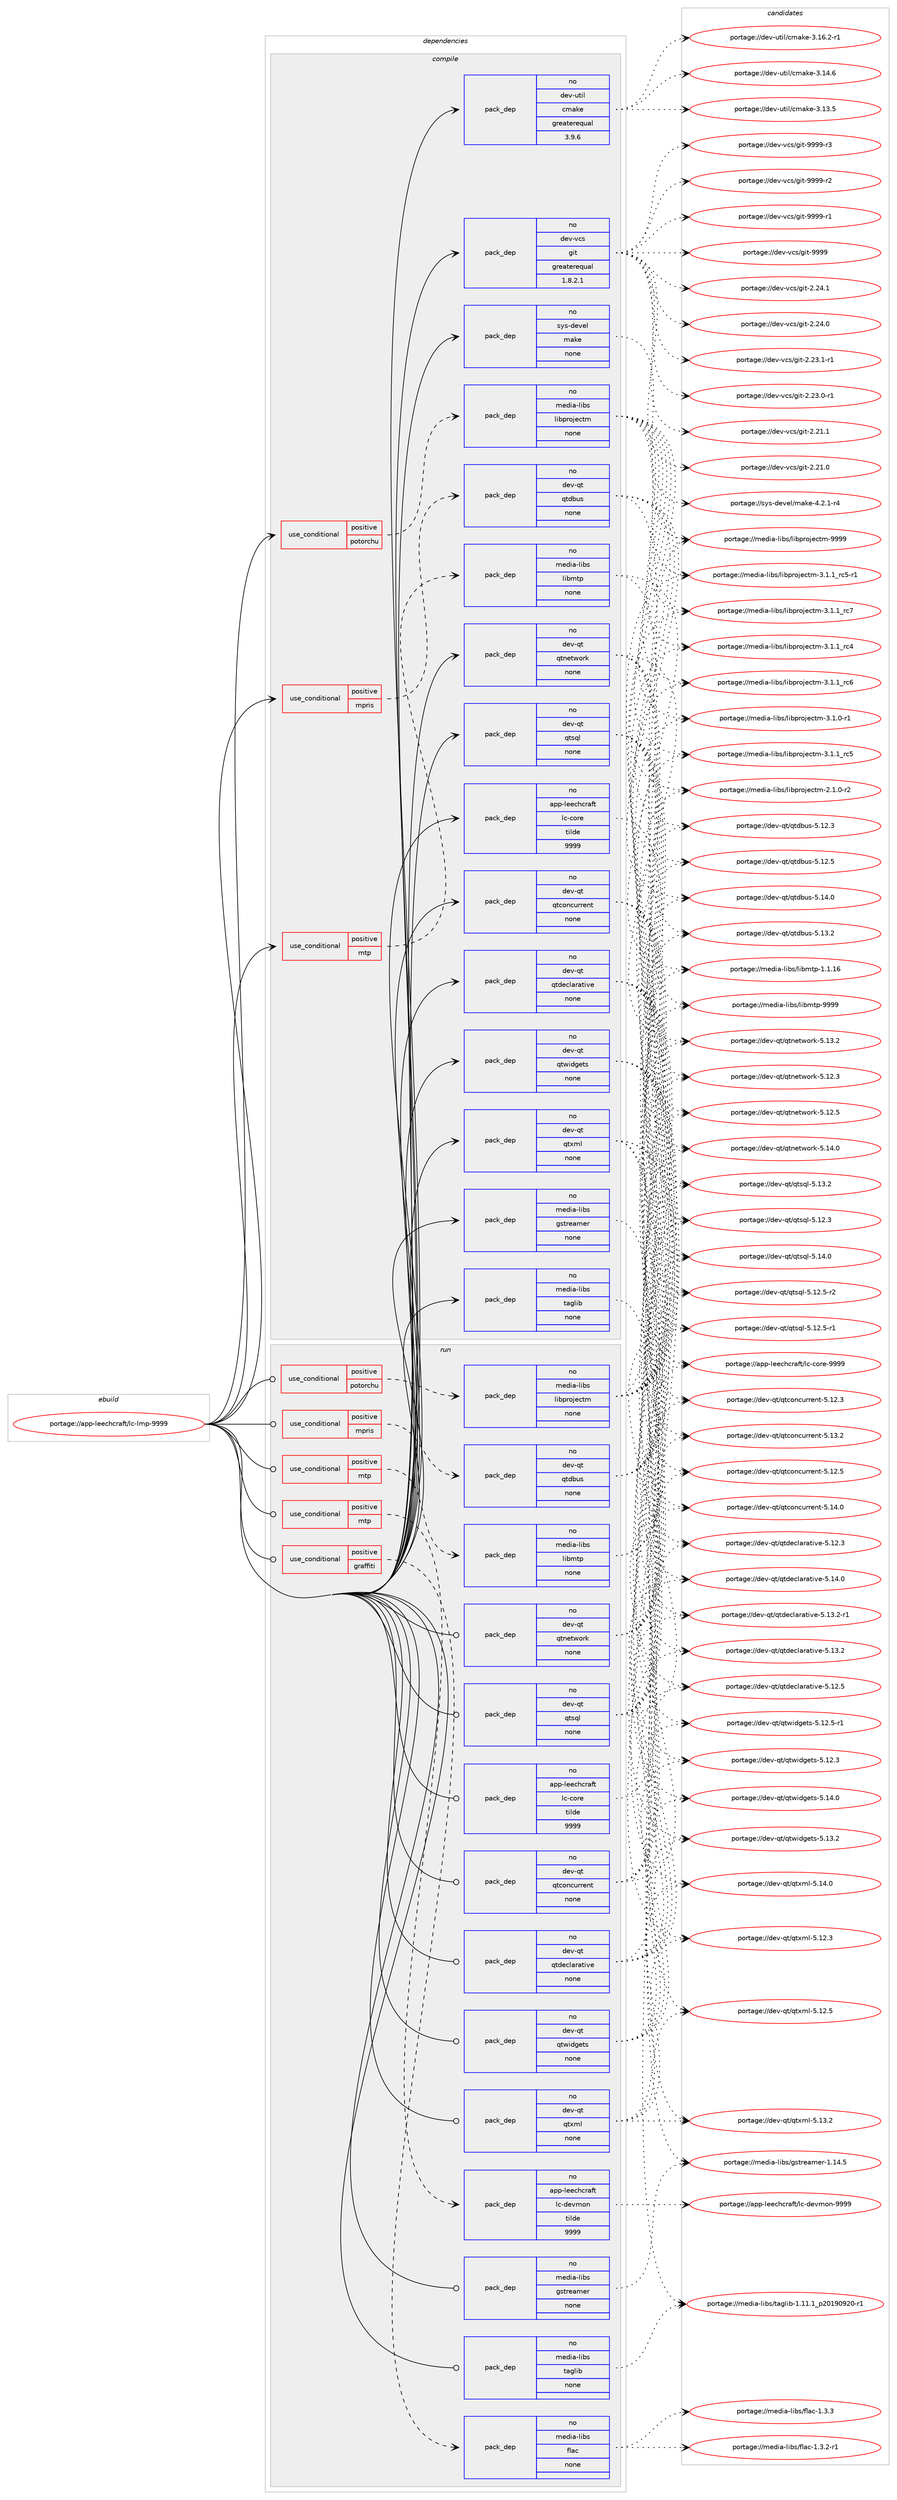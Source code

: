 digraph prolog {

# *************
# Graph options
# *************

newrank=true;
concentrate=true;
compound=true;
graph [rankdir=LR,fontname=Helvetica,fontsize=10,ranksep=1.5];#, ranksep=2.5, nodesep=0.2];
edge  [arrowhead=vee];
node  [fontname=Helvetica,fontsize=10];

# **********
# The ebuild
# **********

subgraph cluster_leftcol {
color=gray;
label=<<i>ebuild</i>>;
id [label="portage://app-leechcraft/lc-lmp-9999", color=red, width=4, href="../app-leechcraft/lc-lmp-9999.svg"];
}

# ****************
# The dependencies
# ****************

subgraph cluster_midcol {
color=gray;
label=<<i>dependencies</i>>;
subgraph cluster_compile {
fillcolor="#eeeeee";
style=filled;
label=<<i>compile</i>>;
subgraph cond144318 {
dependency615540 [label=<<TABLE BORDER="0" CELLBORDER="1" CELLSPACING="0" CELLPADDING="4"><TR><TD ROWSPAN="3" CELLPADDING="10">use_conditional</TD></TR><TR><TD>positive</TD></TR><TR><TD>mpris</TD></TR></TABLE>>, shape=none, color=red];
subgraph pack462990 {
dependency615541 [label=<<TABLE BORDER="0" CELLBORDER="1" CELLSPACING="0" CELLPADDING="4" WIDTH="220"><TR><TD ROWSPAN="6" CELLPADDING="30">pack_dep</TD></TR><TR><TD WIDTH="110">no</TD></TR><TR><TD>dev-qt</TD></TR><TR><TD>qtdbus</TD></TR><TR><TD>none</TD></TR><TR><TD></TD></TR></TABLE>>, shape=none, color=blue];
}
dependency615540:e -> dependency615541:w [weight=20,style="dashed",arrowhead="vee"];
}
id:e -> dependency615540:w [weight=20,style="solid",arrowhead="vee"];
subgraph cond144319 {
dependency615542 [label=<<TABLE BORDER="0" CELLBORDER="1" CELLSPACING="0" CELLPADDING="4"><TR><TD ROWSPAN="3" CELLPADDING="10">use_conditional</TD></TR><TR><TD>positive</TD></TR><TR><TD>mtp</TD></TR></TABLE>>, shape=none, color=red];
subgraph pack462991 {
dependency615543 [label=<<TABLE BORDER="0" CELLBORDER="1" CELLSPACING="0" CELLPADDING="4" WIDTH="220"><TR><TD ROWSPAN="6" CELLPADDING="30">pack_dep</TD></TR><TR><TD WIDTH="110">no</TD></TR><TR><TD>media-libs</TD></TR><TR><TD>libmtp</TD></TR><TR><TD>none</TD></TR><TR><TD></TD></TR></TABLE>>, shape=none, color=blue];
}
dependency615542:e -> dependency615543:w [weight=20,style="dashed",arrowhead="vee"];
}
id:e -> dependency615542:w [weight=20,style="solid",arrowhead="vee"];
subgraph cond144320 {
dependency615544 [label=<<TABLE BORDER="0" CELLBORDER="1" CELLSPACING="0" CELLPADDING="4"><TR><TD ROWSPAN="3" CELLPADDING="10">use_conditional</TD></TR><TR><TD>positive</TD></TR><TR><TD>potorchu</TD></TR></TABLE>>, shape=none, color=red];
subgraph pack462992 {
dependency615545 [label=<<TABLE BORDER="0" CELLBORDER="1" CELLSPACING="0" CELLPADDING="4" WIDTH="220"><TR><TD ROWSPAN="6" CELLPADDING="30">pack_dep</TD></TR><TR><TD WIDTH="110">no</TD></TR><TR><TD>media-libs</TD></TR><TR><TD>libprojectm</TD></TR><TR><TD>none</TD></TR><TR><TD></TD></TR></TABLE>>, shape=none, color=blue];
}
dependency615544:e -> dependency615545:w [weight=20,style="dashed",arrowhead="vee"];
}
id:e -> dependency615544:w [weight=20,style="solid",arrowhead="vee"];
subgraph pack462993 {
dependency615546 [label=<<TABLE BORDER="0" CELLBORDER="1" CELLSPACING="0" CELLPADDING="4" WIDTH="220"><TR><TD ROWSPAN="6" CELLPADDING="30">pack_dep</TD></TR><TR><TD WIDTH="110">no</TD></TR><TR><TD>app-leechcraft</TD></TR><TR><TD>lc-core</TD></TR><TR><TD>tilde</TD></TR><TR><TD>9999</TD></TR></TABLE>>, shape=none, color=blue];
}
id:e -> dependency615546:w [weight=20,style="solid",arrowhead="vee"];
subgraph pack462994 {
dependency615547 [label=<<TABLE BORDER="0" CELLBORDER="1" CELLSPACING="0" CELLPADDING="4" WIDTH="220"><TR><TD ROWSPAN="6" CELLPADDING="30">pack_dep</TD></TR><TR><TD WIDTH="110">no</TD></TR><TR><TD>dev-qt</TD></TR><TR><TD>qtconcurrent</TD></TR><TR><TD>none</TD></TR><TR><TD></TD></TR></TABLE>>, shape=none, color=blue];
}
id:e -> dependency615547:w [weight=20,style="solid",arrowhead="vee"];
subgraph pack462995 {
dependency615548 [label=<<TABLE BORDER="0" CELLBORDER="1" CELLSPACING="0" CELLPADDING="4" WIDTH="220"><TR><TD ROWSPAN="6" CELLPADDING="30">pack_dep</TD></TR><TR><TD WIDTH="110">no</TD></TR><TR><TD>dev-qt</TD></TR><TR><TD>qtdeclarative</TD></TR><TR><TD>none</TD></TR><TR><TD></TD></TR></TABLE>>, shape=none, color=blue];
}
id:e -> dependency615548:w [weight=20,style="solid",arrowhead="vee"];
subgraph pack462996 {
dependency615549 [label=<<TABLE BORDER="0" CELLBORDER="1" CELLSPACING="0" CELLPADDING="4" WIDTH="220"><TR><TD ROWSPAN="6" CELLPADDING="30">pack_dep</TD></TR><TR><TD WIDTH="110">no</TD></TR><TR><TD>dev-qt</TD></TR><TR><TD>qtnetwork</TD></TR><TR><TD>none</TD></TR><TR><TD></TD></TR></TABLE>>, shape=none, color=blue];
}
id:e -> dependency615549:w [weight=20,style="solid",arrowhead="vee"];
subgraph pack462997 {
dependency615550 [label=<<TABLE BORDER="0" CELLBORDER="1" CELLSPACING="0" CELLPADDING="4" WIDTH="220"><TR><TD ROWSPAN="6" CELLPADDING="30">pack_dep</TD></TR><TR><TD WIDTH="110">no</TD></TR><TR><TD>dev-qt</TD></TR><TR><TD>qtsql</TD></TR><TR><TD>none</TD></TR><TR><TD></TD></TR></TABLE>>, shape=none, color=blue];
}
id:e -> dependency615550:w [weight=20,style="solid",arrowhead="vee"];
subgraph pack462998 {
dependency615551 [label=<<TABLE BORDER="0" CELLBORDER="1" CELLSPACING="0" CELLPADDING="4" WIDTH="220"><TR><TD ROWSPAN="6" CELLPADDING="30">pack_dep</TD></TR><TR><TD WIDTH="110">no</TD></TR><TR><TD>dev-qt</TD></TR><TR><TD>qtwidgets</TD></TR><TR><TD>none</TD></TR><TR><TD></TD></TR></TABLE>>, shape=none, color=blue];
}
id:e -> dependency615551:w [weight=20,style="solid",arrowhead="vee"];
subgraph pack462999 {
dependency615552 [label=<<TABLE BORDER="0" CELLBORDER="1" CELLSPACING="0" CELLPADDING="4" WIDTH="220"><TR><TD ROWSPAN="6" CELLPADDING="30">pack_dep</TD></TR><TR><TD WIDTH="110">no</TD></TR><TR><TD>dev-qt</TD></TR><TR><TD>qtxml</TD></TR><TR><TD>none</TD></TR><TR><TD></TD></TR></TABLE>>, shape=none, color=blue];
}
id:e -> dependency615552:w [weight=20,style="solid",arrowhead="vee"];
subgraph pack463000 {
dependency615553 [label=<<TABLE BORDER="0" CELLBORDER="1" CELLSPACING="0" CELLPADDING="4" WIDTH="220"><TR><TD ROWSPAN="6" CELLPADDING="30">pack_dep</TD></TR><TR><TD WIDTH="110">no</TD></TR><TR><TD>dev-util</TD></TR><TR><TD>cmake</TD></TR><TR><TD>greaterequal</TD></TR><TR><TD>3.9.6</TD></TR></TABLE>>, shape=none, color=blue];
}
id:e -> dependency615553:w [weight=20,style="solid",arrowhead="vee"];
subgraph pack463001 {
dependency615554 [label=<<TABLE BORDER="0" CELLBORDER="1" CELLSPACING="0" CELLPADDING="4" WIDTH="220"><TR><TD ROWSPAN="6" CELLPADDING="30">pack_dep</TD></TR><TR><TD WIDTH="110">no</TD></TR><TR><TD>dev-vcs</TD></TR><TR><TD>git</TD></TR><TR><TD>greaterequal</TD></TR><TR><TD>1.8.2.1</TD></TR></TABLE>>, shape=none, color=blue];
}
id:e -> dependency615554:w [weight=20,style="solid",arrowhead="vee"];
subgraph pack463002 {
dependency615555 [label=<<TABLE BORDER="0" CELLBORDER="1" CELLSPACING="0" CELLPADDING="4" WIDTH="220"><TR><TD ROWSPAN="6" CELLPADDING="30">pack_dep</TD></TR><TR><TD WIDTH="110">no</TD></TR><TR><TD>media-libs</TD></TR><TR><TD>gstreamer</TD></TR><TR><TD>none</TD></TR><TR><TD></TD></TR></TABLE>>, shape=none, color=blue];
}
id:e -> dependency615555:w [weight=20,style="solid",arrowhead="vee"];
subgraph pack463003 {
dependency615556 [label=<<TABLE BORDER="0" CELLBORDER="1" CELLSPACING="0" CELLPADDING="4" WIDTH="220"><TR><TD ROWSPAN="6" CELLPADDING="30">pack_dep</TD></TR><TR><TD WIDTH="110">no</TD></TR><TR><TD>media-libs</TD></TR><TR><TD>taglib</TD></TR><TR><TD>none</TD></TR><TR><TD></TD></TR></TABLE>>, shape=none, color=blue];
}
id:e -> dependency615556:w [weight=20,style="solid",arrowhead="vee"];
subgraph pack463004 {
dependency615557 [label=<<TABLE BORDER="0" CELLBORDER="1" CELLSPACING="0" CELLPADDING="4" WIDTH="220"><TR><TD ROWSPAN="6" CELLPADDING="30">pack_dep</TD></TR><TR><TD WIDTH="110">no</TD></TR><TR><TD>sys-devel</TD></TR><TR><TD>make</TD></TR><TR><TD>none</TD></TR><TR><TD></TD></TR></TABLE>>, shape=none, color=blue];
}
id:e -> dependency615557:w [weight=20,style="solid",arrowhead="vee"];
}
subgraph cluster_compileandrun {
fillcolor="#eeeeee";
style=filled;
label=<<i>compile and run</i>>;
}
subgraph cluster_run {
fillcolor="#eeeeee";
style=filled;
label=<<i>run</i>>;
subgraph cond144321 {
dependency615558 [label=<<TABLE BORDER="0" CELLBORDER="1" CELLSPACING="0" CELLPADDING="4"><TR><TD ROWSPAN="3" CELLPADDING="10">use_conditional</TD></TR><TR><TD>positive</TD></TR><TR><TD>graffiti</TD></TR></TABLE>>, shape=none, color=red];
subgraph pack463005 {
dependency615559 [label=<<TABLE BORDER="0" CELLBORDER="1" CELLSPACING="0" CELLPADDING="4" WIDTH="220"><TR><TD ROWSPAN="6" CELLPADDING="30">pack_dep</TD></TR><TR><TD WIDTH="110">no</TD></TR><TR><TD>media-libs</TD></TR><TR><TD>flac</TD></TR><TR><TD>none</TD></TR><TR><TD></TD></TR></TABLE>>, shape=none, color=blue];
}
dependency615558:e -> dependency615559:w [weight=20,style="dashed",arrowhead="vee"];
}
id:e -> dependency615558:w [weight=20,style="solid",arrowhead="odot"];
subgraph cond144322 {
dependency615560 [label=<<TABLE BORDER="0" CELLBORDER="1" CELLSPACING="0" CELLPADDING="4"><TR><TD ROWSPAN="3" CELLPADDING="10">use_conditional</TD></TR><TR><TD>positive</TD></TR><TR><TD>mpris</TD></TR></TABLE>>, shape=none, color=red];
subgraph pack463006 {
dependency615561 [label=<<TABLE BORDER="0" CELLBORDER="1" CELLSPACING="0" CELLPADDING="4" WIDTH="220"><TR><TD ROWSPAN="6" CELLPADDING="30">pack_dep</TD></TR><TR><TD WIDTH="110">no</TD></TR><TR><TD>dev-qt</TD></TR><TR><TD>qtdbus</TD></TR><TR><TD>none</TD></TR><TR><TD></TD></TR></TABLE>>, shape=none, color=blue];
}
dependency615560:e -> dependency615561:w [weight=20,style="dashed",arrowhead="vee"];
}
id:e -> dependency615560:w [weight=20,style="solid",arrowhead="odot"];
subgraph cond144323 {
dependency615562 [label=<<TABLE BORDER="0" CELLBORDER="1" CELLSPACING="0" CELLPADDING="4"><TR><TD ROWSPAN="3" CELLPADDING="10">use_conditional</TD></TR><TR><TD>positive</TD></TR><TR><TD>mtp</TD></TR></TABLE>>, shape=none, color=red];
subgraph pack463007 {
dependency615563 [label=<<TABLE BORDER="0" CELLBORDER="1" CELLSPACING="0" CELLPADDING="4" WIDTH="220"><TR><TD ROWSPAN="6" CELLPADDING="30">pack_dep</TD></TR><TR><TD WIDTH="110">no</TD></TR><TR><TD>app-leechcraft</TD></TR><TR><TD>lc-devmon</TD></TR><TR><TD>tilde</TD></TR><TR><TD>9999</TD></TR></TABLE>>, shape=none, color=blue];
}
dependency615562:e -> dependency615563:w [weight=20,style="dashed",arrowhead="vee"];
}
id:e -> dependency615562:w [weight=20,style="solid",arrowhead="odot"];
subgraph cond144324 {
dependency615564 [label=<<TABLE BORDER="0" CELLBORDER="1" CELLSPACING="0" CELLPADDING="4"><TR><TD ROWSPAN="3" CELLPADDING="10">use_conditional</TD></TR><TR><TD>positive</TD></TR><TR><TD>mtp</TD></TR></TABLE>>, shape=none, color=red];
subgraph pack463008 {
dependency615565 [label=<<TABLE BORDER="0" CELLBORDER="1" CELLSPACING="0" CELLPADDING="4" WIDTH="220"><TR><TD ROWSPAN="6" CELLPADDING="30">pack_dep</TD></TR><TR><TD WIDTH="110">no</TD></TR><TR><TD>media-libs</TD></TR><TR><TD>libmtp</TD></TR><TR><TD>none</TD></TR><TR><TD></TD></TR></TABLE>>, shape=none, color=blue];
}
dependency615564:e -> dependency615565:w [weight=20,style="dashed",arrowhead="vee"];
}
id:e -> dependency615564:w [weight=20,style="solid",arrowhead="odot"];
subgraph cond144325 {
dependency615566 [label=<<TABLE BORDER="0" CELLBORDER="1" CELLSPACING="0" CELLPADDING="4"><TR><TD ROWSPAN="3" CELLPADDING="10">use_conditional</TD></TR><TR><TD>positive</TD></TR><TR><TD>potorchu</TD></TR></TABLE>>, shape=none, color=red];
subgraph pack463009 {
dependency615567 [label=<<TABLE BORDER="0" CELLBORDER="1" CELLSPACING="0" CELLPADDING="4" WIDTH="220"><TR><TD ROWSPAN="6" CELLPADDING="30">pack_dep</TD></TR><TR><TD WIDTH="110">no</TD></TR><TR><TD>media-libs</TD></TR><TR><TD>libprojectm</TD></TR><TR><TD>none</TD></TR><TR><TD></TD></TR></TABLE>>, shape=none, color=blue];
}
dependency615566:e -> dependency615567:w [weight=20,style="dashed",arrowhead="vee"];
}
id:e -> dependency615566:w [weight=20,style="solid",arrowhead="odot"];
subgraph pack463010 {
dependency615568 [label=<<TABLE BORDER="0" CELLBORDER="1" CELLSPACING="0" CELLPADDING="4" WIDTH="220"><TR><TD ROWSPAN="6" CELLPADDING="30">pack_dep</TD></TR><TR><TD WIDTH="110">no</TD></TR><TR><TD>app-leechcraft</TD></TR><TR><TD>lc-core</TD></TR><TR><TD>tilde</TD></TR><TR><TD>9999</TD></TR></TABLE>>, shape=none, color=blue];
}
id:e -> dependency615568:w [weight=20,style="solid",arrowhead="odot"];
subgraph pack463011 {
dependency615569 [label=<<TABLE BORDER="0" CELLBORDER="1" CELLSPACING="0" CELLPADDING="4" WIDTH="220"><TR><TD ROWSPAN="6" CELLPADDING="30">pack_dep</TD></TR><TR><TD WIDTH="110">no</TD></TR><TR><TD>dev-qt</TD></TR><TR><TD>qtconcurrent</TD></TR><TR><TD>none</TD></TR><TR><TD></TD></TR></TABLE>>, shape=none, color=blue];
}
id:e -> dependency615569:w [weight=20,style="solid",arrowhead="odot"];
subgraph pack463012 {
dependency615570 [label=<<TABLE BORDER="0" CELLBORDER="1" CELLSPACING="0" CELLPADDING="4" WIDTH="220"><TR><TD ROWSPAN="6" CELLPADDING="30">pack_dep</TD></TR><TR><TD WIDTH="110">no</TD></TR><TR><TD>dev-qt</TD></TR><TR><TD>qtdeclarative</TD></TR><TR><TD>none</TD></TR><TR><TD></TD></TR></TABLE>>, shape=none, color=blue];
}
id:e -> dependency615570:w [weight=20,style="solid",arrowhead="odot"];
subgraph pack463013 {
dependency615571 [label=<<TABLE BORDER="0" CELLBORDER="1" CELLSPACING="0" CELLPADDING="4" WIDTH="220"><TR><TD ROWSPAN="6" CELLPADDING="30">pack_dep</TD></TR><TR><TD WIDTH="110">no</TD></TR><TR><TD>dev-qt</TD></TR><TR><TD>qtnetwork</TD></TR><TR><TD>none</TD></TR><TR><TD></TD></TR></TABLE>>, shape=none, color=blue];
}
id:e -> dependency615571:w [weight=20,style="solid",arrowhead="odot"];
subgraph pack463014 {
dependency615572 [label=<<TABLE BORDER="0" CELLBORDER="1" CELLSPACING="0" CELLPADDING="4" WIDTH="220"><TR><TD ROWSPAN="6" CELLPADDING="30">pack_dep</TD></TR><TR><TD WIDTH="110">no</TD></TR><TR><TD>dev-qt</TD></TR><TR><TD>qtsql</TD></TR><TR><TD>none</TD></TR><TR><TD></TD></TR></TABLE>>, shape=none, color=blue];
}
id:e -> dependency615572:w [weight=20,style="solid",arrowhead="odot"];
subgraph pack463015 {
dependency615573 [label=<<TABLE BORDER="0" CELLBORDER="1" CELLSPACING="0" CELLPADDING="4" WIDTH="220"><TR><TD ROWSPAN="6" CELLPADDING="30">pack_dep</TD></TR><TR><TD WIDTH="110">no</TD></TR><TR><TD>dev-qt</TD></TR><TR><TD>qtwidgets</TD></TR><TR><TD>none</TD></TR><TR><TD></TD></TR></TABLE>>, shape=none, color=blue];
}
id:e -> dependency615573:w [weight=20,style="solid",arrowhead="odot"];
subgraph pack463016 {
dependency615574 [label=<<TABLE BORDER="0" CELLBORDER="1" CELLSPACING="0" CELLPADDING="4" WIDTH="220"><TR><TD ROWSPAN="6" CELLPADDING="30">pack_dep</TD></TR><TR><TD WIDTH="110">no</TD></TR><TR><TD>dev-qt</TD></TR><TR><TD>qtxml</TD></TR><TR><TD>none</TD></TR><TR><TD></TD></TR></TABLE>>, shape=none, color=blue];
}
id:e -> dependency615574:w [weight=20,style="solid",arrowhead="odot"];
subgraph pack463017 {
dependency615575 [label=<<TABLE BORDER="0" CELLBORDER="1" CELLSPACING="0" CELLPADDING="4" WIDTH="220"><TR><TD ROWSPAN="6" CELLPADDING="30">pack_dep</TD></TR><TR><TD WIDTH="110">no</TD></TR><TR><TD>media-libs</TD></TR><TR><TD>gstreamer</TD></TR><TR><TD>none</TD></TR><TR><TD></TD></TR></TABLE>>, shape=none, color=blue];
}
id:e -> dependency615575:w [weight=20,style="solid",arrowhead="odot"];
subgraph pack463018 {
dependency615576 [label=<<TABLE BORDER="0" CELLBORDER="1" CELLSPACING="0" CELLPADDING="4" WIDTH="220"><TR><TD ROWSPAN="6" CELLPADDING="30">pack_dep</TD></TR><TR><TD WIDTH="110">no</TD></TR><TR><TD>media-libs</TD></TR><TR><TD>taglib</TD></TR><TR><TD>none</TD></TR><TR><TD></TD></TR></TABLE>>, shape=none, color=blue];
}
id:e -> dependency615576:w [weight=20,style="solid",arrowhead="odot"];
}
}

# **************
# The candidates
# **************

subgraph cluster_choices {
rank=same;
color=gray;
label=<<i>candidates</i>>;

subgraph choice462990 {
color=black;
nodesep=1;
choice10010111845113116471131161009811711545534649524648 [label="portage://dev-qt/qtdbus-5.14.0", color=red, width=4,href="../dev-qt/qtdbus-5.14.0.svg"];
choice10010111845113116471131161009811711545534649514650 [label="portage://dev-qt/qtdbus-5.13.2", color=red, width=4,href="../dev-qt/qtdbus-5.13.2.svg"];
choice10010111845113116471131161009811711545534649504653 [label="portage://dev-qt/qtdbus-5.12.5", color=red, width=4,href="../dev-qt/qtdbus-5.12.5.svg"];
choice10010111845113116471131161009811711545534649504651 [label="portage://dev-qt/qtdbus-5.12.3", color=red, width=4,href="../dev-qt/qtdbus-5.12.3.svg"];
dependency615541:e -> choice10010111845113116471131161009811711545534649524648:w [style=dotted,weight="100"];
dependency615541:e -> choice10010111845113116471131161009811711545534649514650:w [style=dotted,weight="100"];
dependency615541:e -> choice10010111845113116471131161009811711545534649504653:w [style=dotted,weight="100"];
dependency615541:e -> choice10010111845113116471131161009811711545534649504651:w [style=dotted,weight="100"];
}
subgraph choice462991 {
color=black;
nodesep=1;
choice10910110010597451081059811547108105981091161124557575757 [label="portage://media-libs/libmtp-9999", color=red, width=4,href="../media-libs/libmtp-9999.svg"];
choice109101100105974510810598115471081059810911611245494649464954 [label="portage://media-libs/libmtp-1.1.16", color=red, width=4,href="../media-libs/libmtp-1.1.16.svg"];
dependency615543:e -> choice10910110010597451081059811547108105981091161124557575757:w [style=dotted,weight="100"];
dependency615543:e -> choice109101100105974510810598115471081059810911611245494649464954:w [style=dotted,weight="100"];
}
subgraph choice462992 {
color=black;
nodesep=1;
choice1091011001059745108105981154710810598112114111106101991161094557575757 [label="portage://media-libs/libprojectm-9999", color=red, width=4,href="../media-libs/libprojectm-9999.svg"];
choice109101100105974510810598115471081059811211411110610199116109455146494649951149955 [label="portage://media-libs/libprojectm-3.1.1_rc7", color=red, width=4,href="../media-libs/libprojectm-3.1.1_rc7.svg"];
choice109101100105974510810598115471081059811211411110610199116109455146494649951149954 [label="portage://media-libs/libprojectm-3.1.1_rc6", color=red, width=4,href="../media-libs/libprojectm-3.1.1_rc6.svg"];
choice1091011001059745108105981154710810598112114111106101991161094551464946499511499534511449 [label="portage://media-libs/libprojectm-3.1.1_rc5-r1", color=red, width=4,href="../media-libs/libprojectm-3.1.1_rc5-r1.svg"];
choice109101100105974510810598115471081059811211411110610199116109455146494649951149953 [label="portage://media-libs/libprojectm-3.1.1_rc5", color=red, width=4,href="../media-libs/libprojectm-3.1.1_rc5.svg"];
choice109101100105974510810598115471081059811211411110610199116109455146494649951149952 [label="portage://media-libs/libprojectm-3.1.1_rc4", color=red, width=4,href="../media-libs/libprojectm-3.1.1_rc4.svg"];
choice1091011001059745108105981154710810598112114111106101991161094551464946484511449 [label="portage://media-libs/libprojectm-3.1.0-r1", color=red, width=4,href="../media-libs/libprojectm-3.1.0-r1.svg"];
choice1091011001059745108105981154710810598112114111106101991161094550464946484511450 [label="portage://media-libs/libprojectm-2.1.0-r2", color=red, width=4,href="../media-libs/libprojectm-2.1.0-r2.svg"];
dependency615545:e -> choice1091011001059745108105981154710810598112114111106101991161094557575757:w [style=dotted,weight="100"];
dependency615545:e -> choice109101100105974510810598115471081059811211411110610199116109455146494649951149955:w [style=dotted,weight="100"];
dependency615545:e -> choice109101100105974510810598115471081059811211411110610199116109455146494649951149954:w [style=dotted,weight="100"];
dependency615545:e -> choice1091011001059745108105981154710810598112114111106101991161094551464946499511499534511449:w [style=dotted,weight="100"];
dependency615545:e -> choice109101100105974510810598115471081059811211411110610199116109455146494649951149953:w [style=dotted,weight="100"];
dependency615545:e -> choice109101100105974510810598115471081059811211411110610199116109455146494649951149952:w [style=dotted,weight="100"];
dependency615545:e -> choice1091011001059745108105981154710810598112114111106101991161094551464946484511449:w [style=dotted,weight="100"];
dependency615545:e -> choice1091011001059745108105981154710810598112114111106101991161094550464946484511450:w [style=dotted,weight="100"];
}
subgraph choice462993 {
color=black;
nodesep=1;
choice9711211245108101101991049911497102116471089945991111141014557575757 [label="portage://app-leechcraft/lc-core-9999", color=red, width=4,href="../app-leechcraft/lc-core-9999.svg"];
dependency615546:e -> choice9711211245108101101991049911497102116471089945991111141014557575757:w [style=dotted,weight="100"];
}
subgraph choice462994 {
color=black;
nodesep=1;
choice1001011184511311647113116991111109911711411410111011645534649524648 [label="portage://dev-qt/qtconcurrent-5.14.0", color=red, width=4,href="../dev-qt/qtconcurrent-5.14.0.svg"];
choice1001011184511311647113116991111109911711411410111011645534649514650 [label="portage://dev-qt/qtconcurrent-5.13.2", color=red, width=4,href="../dev-qt/qtconcurrent-5.13.2.svg"];
choice1001011184511311647113116991111109911711411410111011645534649504653 [label="portage://dev-qt/qtconcurrent-5.12.5", color=red, width=4,href="../dev-qt/qtconcurrent-5.12.5.svg"];
choice1001011184511311647113116991111109911711411410111011645534649504651 [label="portage://dev-qt/qtconcurrent-5.12.3", color=red, width=4,href="../dev-qt/qtconcurrent-5.12.3.svg"];
dependency615547:e -> choice1001011184511311647113116991111109911711411410111011645534649524648:w [style=dotted,weight="100"];
dependency615547:e -> choice1001011184511311647113116991111109911711411410111011645534649514650:w [style=dotted,weight="100"];
dependency615547:e -> choice1001011184511311647113116991111109911711411410111011645534649504653:w [style=dotted,weight="100"];
dependency615547:e -> choice1001011184511311647113116991111109911711411410111011645534649504651:w [style=dotted,weight="100"];
}
subgraph choice462995 {
color=black;
nodesep=1;
choice100101118451131164711311610010199108971149711610511810145534649524648 [label="portage://dev-qt/qtdeclarative-5.14.0", color=red, width=4,href="../dev-qt/qtdeclarative-5.14.0.svg"];
choice1001011184511311647113116100101991089711497116105118101455346495146504511449 [label="portage://dev-qt/qtdeclarative-5.13.2-r1", color=red, width=4,href="../dev-qt/qtdeclarative-5.13.2-r1.svg"];
choice100101118451131164711311610010199108971149711610511810145534649514650 [label="portage://dev-qt/qtdeclarative-5.13.2", color=red, width=4,href="../dev-qt/qtdeclarative-5.13.2.svg"];
choice100101118451131164711311610010199108971149711610511810145534649504653 [label="portage://dev-qt/qtdeclarative-5.12.5", color=red, width=4,href="../dev-qt/qtdeclarative-5.12.5.svg"];
choice100101118451131164711311610010199108971149711610511810145534649504651 [label="portage://dev-qt/qtdeclarative-5.12.3", color=red, width=4,href="../dev-qt/qtdeclarative-5.12.3.svg"];
dependency615548:e -> choice100101118451131164711311610010199108971149711610511810145534649524648:w [style=dotted,weight="100"];
dependency615548:e -> choice1001011184511311647113116100101991089711497116105118101455346495146504511449:w [style=dotted,weight="100"];
dependency615548:e -> choice100101118451131164711311610010199108971149711610511810145534649514650:w [style=dotted,weight="100"];
dependency615548:e -> choice100101118451131164711311610010199108971149711610511810145534649504653:w [style=dotted,weight="100"];
dependency615548:e -> choice100101118451131164711311610010199108971149711610511810145534649504651:w [style=dotted,weight="100"];
}
subgraph choice462996 {
color=black;
nodesep=1;
choice100101118451131164711311611010111611911111410745534649524648 [label="portage://dev-qt/qtnetwork-5.14.0", color=red, width=4,href="../dev-qt/qtnetwork-5.14.0.svg"];
choice100101118451131164711311611010111611911111410745534649514650 [label="portage://dev-qt/qtnetwork-5.13.2", color=red, width=4,href="../dev-qt/qtnetwork-5.13.2.svg"];
choice100101118451131164711311611010111611911111410745534649504653 [label="portage://dev-qt/qtnetwork-5.12.5", color=red, width=4,href="../dev-qt/qtnetwork-5.12.5.svg"];
choice100101118451131164711311611010111611911111410745534649504651 [label="portage://dev-qt/qtnetwork-5.12.3", color=red, width=4,href="../dev-qt/qtnetwork-5.12.3.svg"];
dependency615549:e -> choice100101118451131164711311611010111611911111410745534649524648:w [style=dotted,weight="100"];
dependency615549:e -> choice100101118451131164711311611010111611911111410745534649514650:w [style=dotted,weight="100"];
dependency615549:e -> choice100101118451131164711311611010111611911111410745534649504653:w [style=dotted,weight="100"];
dependency615549:e -> choice100101118451131164711311611010111611911111410745534649504651:w [style=dotted,weight="100"];
}
subgraph choice462997 {
color=black;
nodesep=1;
choice100101118451131164711311611511310845534649524648 [label="portage://dev-qt/qtsql-5.14.0", color=red, width=4,href="../dev-qt/qtsql-5.14.0.svg"];
choice100101118451131164711311611511310845534649514650 [label="portage://dev-qt/qtsql-5.13.2", color=red, width=4,href="../dev-qt/qtsql-5.13.2.svg"];
choice1001011184511311647113116115113108455346495046534511450 [label="portage://dev-qt/qtsql-5.12.5-r2", color=red, width=4,href="../dev-qt/qtsql-5.12.5-r2.svg"];
choice1001011184511311647113116115113108455346495046534511449 [label="portage://dev-qt/qtsql-5.12.5-r1", color=red, width=4,href="../dev-qt/qtsql-5.12.5-r1.svg"];
choice100101118451131164711311611511310845534649504651 [label="portage://dev-qt/qtsql-5.12.3", color=red, width=4,href="../dev-qt/qtsql-5.12.3.svg"];
dependency615550:e -> choice100101118451131164711311611511310845534649524648:w [style=dotted,weight="100"];
dependency615550:e -> choice100101118451131164711311611511310845534649514650:w [style=dotted,weight="100"];
dependency615550:e -> choice1001011184511311647113116115113108455346495046534511450:w [style=dotted,weight="100"];
dependency615550:e -> choice1001011184511311647113116115113108455346495046534511449:w [style=dotted,weight="100"];
dependency615550:e -> choice100101118451131164711311611511310845534649504651:w [style=dotted,weight="100"];
}
subgraph choice462998 {
color=black;
nodesep=1;
choice100101118451131164711311611910510010310111611545534649524648 [label="portage://dev-qt/qtwidgets-5.14.0", color=red, width=4,href="../dev-qt/qtwidgets-5.14.0.svg"];
choice100101118451131164711311611910510010310111611545534649514650 [label="portage://dev-qt/qtwidgets-5.13.2", color=red, width=4,href="../dev-qt/qtwidgets-5.13.2.svg"];
choice1001011184511311647113116119105100103101116115455346495046534511449 [label="portage://dev-qt/qtwidgets-5.12.5-r1", color=red, width=4,href="../dev-qt/qtwidgets-5.12.5-r1.svg"];
choice100101118451131164711311611910510010310111611545534649504651 [label="portage://dev-qt/qtwidgets-5.12.3", color=red, width=4,href="../dev-qt/qtwidgets-5.12.3.svg"];
dependency615551:e -> choice100101118451131164711311611910510010310111611545534649524648:w [style=dotted,weight="100"];
dependency615551:e -> choice100101118451131164711311611910510010310111611545534649514650:w [style=dotted,weight="100"];
dependency615551:e -> choice1001011184511311647113116119105100103101116115455346495046534511449:w [style=dotted,weight="100"];
dependency615551:e -> choice100101118451131164711311611910510010310111611545534649504651:w [style=dotted,weight="100"];
}
subgraph choice462999 {
color=black;
nodesep=1;
choice100101118451131164711311612010910845534649524648 [label="portage://dev-qt/qtxml-5.14.0", color=red, width=4,href="../dev-qt/qtxml-5.14.0.svg"];
choice100101118451131164711311612010910845534649514650 [label="portage://dev-qt/qtxml-5.13.2", color=red, width=4,href="../dev-qt/qtxml-5.13.2.svg"];
choice100101118451131164711311612010910845534649504653 [label="portage://dev-qt/qtxml-5.12.5", color=red, width=4,href="../dev-qt/qtxml-5.12.5.svg"];
choice100101118451131164711311612010910845534649504651 [label="portage://dev-qt/qtxml-5.12.3", color=red, width=4,href="../dev-qt/qtxml-5.12.3.svg"];
dependency615552:e -> choice100101118451131164711311612010910845534649524648:w [style=dotted,weight="100"];
dependency615552:e -> choice100101118451131164711311612010910845534649514650:w [style=dotted,weight="100"];
dependency615552:e -> choice100101118451131164711311612010910845534649504653:w [style=dotted,weight="100"];
dependency615552:e -> choice100101118451131164711311612010910845534649504651:w [style=dotted,weight="100"];
}
subgraph choice463000 {
color=black;
nodesep=1;
choice10010111845117116105108479910997107101455146495446504511449 [label="portage://dev-util/cmake-3.16.2-r1", color=red, width=4,href="../dev-util/cmake-3.16.2-r1.svg"];
choice1001011184511711610510847991099710710145514649524654 [label="portage://dev-util/cmake-3.14.6", color=red, width=4,href="../dev-util/cmake-3.14.6.svg"];
choice1001011184511711610510847991099710710145514649514653 [label="portage://dev-util/cmake-3.13.5", color=red, width=4,href="../dev-util/cmake-3.13.5.svg"];
dependency615553:e -> choice10010111845117116105108479910997107101455146495446504511449:w [style=dotted,weight="100"];
dependency615553:e -> choice1001011184511711610510847991099710710145514649524654:w [style=dotted,weight="100"];
dependency615553:e -> choice1001011184511711610510847991099710710145514649514653:w [style=dotted,weight="100"];
}
subgraph choice463001 {
color=black;
nodesep=1;
choice10010111845118991154710310511645575757574511451 [label="portage://dev-vcs/git-9999-r3", color=red, width=4,href="../dev-vcs/git-9999-r3.svg"];
choice10010111845118991154710310511645575757574511450 [label="portage://dev-vcs/git-9999-r2", color=red, width=4,href="../dev-vcs/git-9999-r2.svg"];
choice10010111845118991154710310511645575757574511449 [label="portage://dev-vcs/git-9999-r1", color=red, width=4,href="../dev-vcs/git-9999-r1.svg"];
choice1001011184511899115471031051164557575757 [label="portage://dev-vcs/git-9999", color=red, width=4,href="../dev-vcs/git-9999.svg"];
choice10010111845118991154710310511645504650524649 [label="portage://dev-vcs/git-2.24.1", color=red, width=4,href="../dev-vcs/git-2.24.1.svg"];
choice10010111845118991154710310511645504650524648 [label="portage://dev-vcs/git-2.24.0", color=red, width=4,href="../dev-vcs/git-2.24.0.svg"];
choice100101118451189911547103105116455046505146494511449 [label="portage://dev-vcs/git-2.23.1-r1", color=red, width=4,href="../dev-vcs/git-2.23.1-r1.svg"];
choice100101118451189911547103105116455046505146484511449 [label="portage://dev-vcs/git-2.23.0-r1", color=red, width=4,href="../dev-vcs/git-2.23.0-r1.svg"];
choice10010111845118991154710310511645504650494649 [label="portage://dev-vcs/git-2.21.1", color=red, width=4,href="../dev-vcs/git-2.21.1.svg"];
choice10010111845118991154710310511645504650494648 [label="portage://dev-vcs/git-2.21.0", color=red, width=4,href="../dev-vcs/git-2.21.0.svg"];
dependency615554:e -> choice10010111845118991154710310511645575757574511451:w [style=dotted,weight="100"];
dependency615554:e -> choice10010111845118991154710310511645575757574511450:w [style=dotted,weight="100"];
dependency615554:e -> choice10010111845118991154710310511645575757574511449:w [style=dotted,weight="100"];
dependency615554:e -> choice1001011184511899115471031051164557575757:w [style=dotted,weight="100"];
dependency615554:e -> choice10010111845118991154710310511645504650524649:w [style=dotted,weight="100"];
dependency615554:e -> choice10010111845118991154710310511645504650524648:w [style=dotted,weight="100"];
dependency615554:e -> choice100101118451189911547103105116455046505146494511449:w [style=dotted,weight="100"];
dependency615554:e -> choice100101118451189911547103105116455046505146484511449:w [style=dotted,weight="100"];
dependency615554:e -> choice10010111845118991154710310511645504650494649:w [style=dotted,weight="100"];
dependency615554:e -> choice10010111845118991154710310511645504650494648:w [style=dotted,weight="100"];
}
subgraph choice463002 {
color=black;
nodesep=1;
choice109101100105974510810598115471031151161141019710910111445494649524653 [label="portage://media-libs/gstreamer-1.14.5", color=red, width=4,href="../media-libs/gstreamer-1.14.5.svg"];
dependency615555:e -> choice109101100105974510810598115471031151161141019710910111445494649524653:w [style=dotted,weight="100"];
}
subgraph choice463003 {
color=black;
nodesep=1;
choice109101100105974510810598115471169710310810598454946494946499511250484957485750484511449 [label="portage://media-libs/taglib-1.11.1_p20190920-r1", color=red, width=4,href="../media-libs/taglib-1.11.1_p20190920-r1.svg"];
dependency615556:e -> choice109101100105974510810598115471169710310810598454946494946499511250484957485750484511449:w [style=dotted,weight="100"];
}
subgraph choice463004 {
color=black;
nodesep=1;
choice1151211154510010111810110847109971071014552465046494511452 [label="portage://sys-devel/make-4.2.1-r4", color=red, width=4,href="../sys-devel/make-4.2.1-r4.svg"];
dependency615557:e -> choice1151211154510010111810110847109971071014552465046494511452:w [style=dotted,weight="100"];
}
subgraph choice463005 {
color=black;
nodesep=1;
choice109101100105974510810598115471021089799454946514651 [label="portage://media-libs/flac-1.3.3", color=red, width=4,href="../media-libs/flac-1.3.3.svg"];
choice1091011001059745108105981154710210897994549465146504511449 [label="portage://media-libs/flac-1.3.2-r1", color=red, width=4,href="../media-libs/flac-1.3.2-r1.svg"];
dependency615559:e -> choice109101100105974510810598115471021089799454946514651:w [style=dotted,weight="100"];
dependency615559:e -> choice1091011001059745108105981154710210897994549465146504511449:w [style=dotted,weight="100"];
}
subgraph choice463006 {
color=black;
nodesep=1;
choice10010111845113116471131161009811711545534649524648 [label="portage://dev-qt/qtdbus-5.14.0", color=red, width=4,href="../dev-qt/qtdbus-5.14.0.svg"];
choice10010111845113116471131161009811711545534649514650 [label="portage://dev-qt/qtdbus-5.13.2", color=red, width=4,href="../dev-qt/qtdbus-5.13.2.svg"];
choice10010111845113116471131161009811711545534649504653 [label="portage://dev-qt/qtdbus-5.12.5", color=red, width=4,href="../dev-qt/qtdbus-5.12.5.svg"];
choice10010111845113116471131161009811711545534649504651 [label="portage://dev-qt/qtdbus-5.12.3", color=red, width=4,href="../dev-qt/qtdbus-5.12.3.svg"];
dependency615561:e -> choice10010111845113116471131161009811711545534649524648:w [style=dotted,weight="100"];
dependency615561:e -> choice10010111845113116471131161009811711545534649514650:w [style=dotted,weight="100"];
dependency615561:e -> choice10010111845113116471131161009811711545534649504653:w [style=dotted,weight="100"];
dependency615561:e -> choice10010111845113116471131161009811711545534649504651:w [style=dotted,weight="100"];
}
subgraph choice463007 {
color=black;
nodesep=1;
choice97112112451081011019910499114971021164710899451001011181091111104557575757 [label="portage://app-leechcraft/lc-devmon-9999", color=red, width=4,href="../app-leechcraft/lc-devmon-9999.svg"];
dependency615563:e -> choice97112112451081011019910499114971021164710899451001011181091111104557575757:w [style=dotted,weight="100"];
}
subgraph choice463008 {
color=black;
nodesep=1;
choice10910110010597451081059811547108105981091161124557575757 [label="portage://media-libs/libmtp-9999", color=red, width=4,href="../media-libs/libmtp-9999.svg"];
choice109101100105974510810598115471081059810911611245494649464954 [label="portage://media-libs/libmtp-1.1.16", color=red, width=4,href="../media-libs/libmtp-1.1.16.svg"];
dependency615565:e -> choice10910110010597451081059811547108105981091161124557575757:w [style=dotted,weight="100"];
dependency615565:e -> choice109101100105974510810598115471081059810911611245494649464954:w [style=dotted,weight="100"];
}
subgraph choice463009 {
color=black;
nodesep=1;
choice1091011001059745108105981154710810598112114111106101991161094557575757 [label="portage://media-libs/libprojectm-9999", color=red, width=4,href="../media-libs/libprojectm-9999.svg"];
choice109101100105974510810598115471081059811211411110610199116109455146494649951149955 [label="portage://media-libs/libprojectm-3.1.1_rc7", color=red, width=4,href="../media-libs/libprojectm-3.1.1_rc7.svg"];
choice109101100105974510810598115471081059811211411110610199116109455146494649951149954 [label="portage://media-libs/libprojectm-3.1.1_rc6", color=red, width=4,href="../media-libs/libprojectm-3.1.1_rc6.svg"];
choice1091011001059745108105981154710810598112114111106101991161094551464946499511499534511449 [label="portage://media-libs/libprojectm-3.1.1_rc5-r1", color=red, width=4,href="../media-libs/libprojectm-3.1.1_rc5-r1.svg"];
choice109101100105974510810598115471081059811211411110610199116109455146494649951149953 [label="portage://media-libs/libprojectm-3.1.1_rc5", color=red, width=4,href="../media-libs/libprojectm-3.1.1_rc5.svg"];
choice109101100105974510810598115471081059811211411110610199116109455146494649951149952 [label="portage://media-libs/libprojectm-3.1.1_rc4", color=red, width=4,href="../media-libs/libprojectm-3.1.1_rc4.svg"];
choice1091011001059745108105981154710810598112114111106101991161094551464946484511449 [label="portage://media-libs/libprojectm-3.1.0-r1", color=red, width=4,href="../media-libs/libprojectm-3.1.0-r1.svg"];
choice1091011001059745108105981154710810598112114111106101991161094550464946484511450 [label="portage://media-libs/libprojectm-2.1.0-r2", color=red, width=4,href="../media-libs/libprojectm-2.1.0-r2.svg"];
dependency615567:e -> choice1091011001059745108105981154710810598112114111106101991161094557575757:w [style=dotted,weight="100"];
dependency615567:e -> choice109101100105974510810598115471081059811211411110610199116109455146494649951149955:w [style=dotted,weight="100"];
dependency615567:e -> choice109101100105974510810598115471081059811211411110610199116109455146494649951149954:w [style=dotted,weight="100"];
dependency615567:e -> choice1091011001059745108105981154710810598112114111106101991161094551464946499511499534511449:w [style=dotted,weight="100"];
dependency615567:e -> choice109101100105974510810598115471081059811211411110610199116109455146494649951149953:w [style=dotted,weight="100"];
dependency615567:e -> choice109101100105974510810598115471081059811211411110610199116109455146494649951149952:w [style=dotted,weight="100"];
dependency615567:e -> choice1091011001059745108105981154710810598112114111106101991161094551464946484511449:w [style=dotted,weight="100"];
dependency615567:e -> choice1091011001059745108105981154710810598112114111106101991161094550464946484511450:w [style=dotted,weight="100"];
}
subgraph choice463010 {
color=black;
nodesep=1;
choice9711211245108101101991049911497102116471089945991111141014557575757 [label="portage://app-leechcraft/lc-core-9999", color=red, width=4,href="../app-leechcraft/lc-core-9999.svg"];
dependency615568:e -> choice9711211245108101101991049911497102116471089945991111141014557575757:w [style=dotted,weight="100"];
}
subgraph choice463011 {
color=black;
nodesep=1;
choice1001011184511311647113116991111109911711411410111011645534649524648 [label="portage://dev-qt/qtconcurrent-5.14.0", color=red, width=4,href="../dev-qt/qtconcurrent-5.14.0.svg"];
choice1001011184511311647113116991111109911711411410111011645534649514650 [label="portage://dev-qt/qtconcurrent-5.13.2", color=red, width=4,href="../dev-qt/qtconcurrent-5.13.2.svg"];
choice1001011184511311647113116991111109911711411410111011645534649504653 [label="portage://dev-qt/qtconcurrent-5.12.5", color=red, width=4,href="../dev-qt/qtconcurrent-5.12.5.svg"];
choice1001011184511311647113116991111109911711411410111011645534649504651 [label="portage://dev-qt/qtconcurrent-5.12.3", color=red, width=4,href="../dev-qt/qtconcurrent-5.12.3.svg"];
dependency615569:e -> choice1001011184511311647113116991111109911711411410111011645534649524648:w [style=dotted,weight="100"];
dependency615569:e -> choice1001011184511311647113116991111109911711411410111011645534649514650:w [style=dotted,weight="100"];
dependency615569:e -> choice1001011184511311647113116991111109911711411410111011645534649504653:w [style=dotted,weight="100"];
dependency615569:e -> choice1001011184511311647113116991111109911711411410111011645534649504651:w [style=dotted,weight="100"];
}
subgraph choice463012 {
color=black;
nodesep=1;
choice100101118451131164711311610010199108971149711610511810145534649524648 [label="portage://dev-qt/qtdeclarative-5.14.0", color=red, width=4,href="../dev-qt/qtdeclarative-5.14.0.svg"];
choice1001011184511311647113116100101991089711497116105118101455346495146504511449 [label="portage://dev-qt/qtdeclarative-5.13.2-r1", color=red, width=4,href="../dev-qt/qtdeclarative-5.13.2-r1.svg"];
choice100101118451131164711311610010199108971149711610511810145534649514650 [label="portage://dev-qt/qtdeclarative-5.13.2", color=red, width=4,href="../dev-qt/qtdeclarative-5.13.2.svg"];
choice100101118451131164711311610010199108971149711610511810145534649504653 [label="portage://dev-qt/qtdeclarative-5.12.5", color=red, width=4,href="../dev-qt/qtdeclarative-5.12.5.svg"];
choice100101118451131164711311610010199108971149711610511810145534649504651 [label="portage://dev-qt/qtdeclarative-5.12.3", color=red, width=4,href="../dev-qt/qtdeclarative-5.12.3.svg"];
dependency615570:e -> choice100101118451131164711311610010199108971149711610511810145534649524648:w [style=dotted,weight="100"];
dependency615570:e -> choice1001011184511311647113116100101991089711497116105118101455346495146504511449:w [style=dotted,weight="100"];
dependency615570:e -> choice100101118451131164711311610010199108971149711610511810145534649514650:w [style=dotted,weight="100"];
dependency615570:e -> choice100101118451131164711311610010199108971149711610511810145534649504653:w [style=dotted,weight="100"];
dependency615570:e -> choice100101118451131164711311610010199108971149711610511810145534649504651:w [style=dotted,weight="100"];
}
subgraph choice463013 {
color=black;
nodesep=1;
choice100101118451131164711311611010111611911111410745534649524648 [label="portage://dev-qt/qtnetwork-5.14.0", color=red, width=4,href="../dev-qt/qtnetwork-5.14.0.svg"];
choice100101118451131164711311611010111611911111410745534649514650 [label="portage://dev-qt/qtnetwork-5.13.2", color=red, width=4,href="../dev-qt/qtnetwork-5.13.2.svg"];
choice100101118451131164711311611010111611911111410745534649504653 [label="portage://dev-qt/qtnetwork-5.12.5", color=red, width=4,href="../dev-qt/qtnetwork-5.12.5.svg"];
choice100101118451131164711311611010111611911111410745534649504651 [label="portage://dev-qt/qtnetwork-5.12.3", color=red, width=4,href="../dev-qt/qtnetwork-5.12.3.svg"];
dependency615571:e -> choice100101118451131164711311611010111611911111410745534649524648:w [style=dotted,weight="100"];
dependency615571:e -> choice100101118451131164711311611010111611911111410745534649514650:w [style=dotted,weight="100"];
dependency615571:e -> choice100101118451131164711311611010111611911111410745534649504653:w [style=dotted,weight="100"];
dependency615571:e -> choice100101118451131164711311611010111611911111410745534649504651:w [style=dotted,weight="100"];
}
subgraph choice463014 {
color=black;
nodesep=1;
choice100101118451131164711311611511310845534649524648 [label="portage://dev-qt/qtsql-5.14.0", color=red, width=4,href="../dev-qt/qtsql-5.14.0.svg"];
choice100101118451131164711311611511310845534649514650 [label="portage://dev-qt/qtsql-5.13.2", color=red, width=4,href="../dev-qt/qtsql-5.13.2.svg"];
choice1001011184511311647113116115113108455346495046534511450 [label="portage://dev-qt/qtsql-5.12.5-r2", color=red, width=4,href="../dev-qt/qtsql-5.12.5-r2.svg"];
choice1001011184511311647113116115113108455346495046534511449 [label="portage://dev-qt/qtsql-5.12.5-r1", color=red, width=4,href="../dev-qt/qtsql-5.12.5-r1.svg"];
choice100101118451131164711311611511310845534649504651 [label="portage://dev-qt/qtsql-5.12.3", color=red, width=4,href="../dev-qt/qtsql-5.12.3.svg"];
dependency615572:e -> choice100101118451131164711311611511310845534649524648:w [style=dotted,weight="100"];
dependency615572:e -> choice100101118451131164711311611511310845534649514650:w [style=dotted,weight="100"];
dependency615572:e -> choice1001011184511311647113116115113108455346495046534511450:w [style=dotted,weight="100"];
dependency615572:e -> choice1001011184511311647113116115113108455346495046534511449:w [style=dotted,weight="100"];
dependency615572:e -> choice100101118451131164711311611511310845534649504651:w [style=dotted,weight="100"];
}
subgraph choice463015 {
color=black;
nodesep=1;
choice100101118451131164711311611910510010310111611545534649524648 [label="portage://dev-qt/qtwidgets-5.14.0", color=red, width=4,href="../dev-qt/qtwidgets-5.14.0.svg"];
choice100101118451131164711311611910510010310111611545534649514650 [label="portage://dev-qt/qtwidgets-5.13.2", color=red, width=4,href="../dev-qt/qtwidgets-5.13.2.svg"];
choice1001011184511311647113116119105100103101116115455346495046534511449 [label="portage://dev-qt/qtwidgets-5.12.5-r1", color=red, width=4,href="../dev-qt/qtwidgets-5.12.5-r1.svg"];
choice100101118451131164711311611910510010310111611545534649504651 [label="portage://dev-qt/qtwidgets-5.12.3", color=red, width=4,href="../dev-qt/qtwidgets-5.12.3.svg"];
dependency615573:e -> choice100101118451131164711311611910510010310111611545534649524648:w [style=dotted,weight="100"];
dependency615573:e -> choice100101118451131164711311611910510010310111611545534649514650:w [style=dotted,weight="100"];
dependency615573:e -> choice1001011184511311647113116119105100103101116115455346495046534511449:w [style=dotted,weight="100"];
dependency615573:e -> choice100101118451131164711311611910510010310111611545534649504651:w [style=dotted,weight="100"];
}
subgraph choice463016 {
color=black;
nodesep=1;
choice100101118451131164711311612010910845534649524648 [label="portage://dev-qt/qtxml-5.14.0", color=red, width=4,href="../dev-qt/qtxml-5.14.0.svg"];
choice100101118451131164711311612010910845534649514650 [label="portage://dev-qt/qtxml-5.13.2", color=red, width=4,href="../dev-qt/qtxml-5.13.2.svg"];
choice100101118451131164711311612010910845534649504653 [label="portage://dev-qt/qtxml-5.12.5", color=red, width=4,href="../dev-qt/qtxml-5.12.5.svg"];
choice100101118451131164711311612010910845534649504651 [label="portage://dev-qt/qtxml-5.12.3", color=red, width=4,href="../dev-qt/qtxml-5.12.3.svg"];
dependency615574:e -> choice100101118451131164711311612010910845534649524648:w [style=dotted,weight="100"];
dependency615574:e -> choice100101118451131164711311612010910845534649514650:w [style=dotted,weight="100"];
dependency615574:e -> choice100101118451131164711311612010910845534649504653:w [style=dotted,weight="100"];
dependency615574:e -> choice100101118451131164711311612010910845534649504651:w [style=dotted,weight="100"];
}
subgraph choice463017 {
color=black;
nodesep=1;
choice109101100105974510810598115471031151161141019710910111445494649524653 [label="portage://media-libs/gstreamer-1.14.5", color=red, width=4,href="../media-libs/gstreamer-1.14.5.svg"];
dependency615575:e -> choice109101100105974510810598115471031151161141019710910111445494649524653:w [style=dotted,weight="100"];
}
subgraph choice463018 {
color=black;
nodesep=1;
choice109101100105974510810598115471169710310810598454946494946499511250484957485750484511449 [label="portage://media-libs/taglib-1.11.1_p20190920-r1", color=red, width=4,href="../media-libs/taglib-1.11.1_p20190920-r1.svg"];
dependency615576:e -> choice109101100105974510810598115471169710310810598454946494946499511250484957485750484511449:w [style=dotted,weight="100"];
}
}

}
